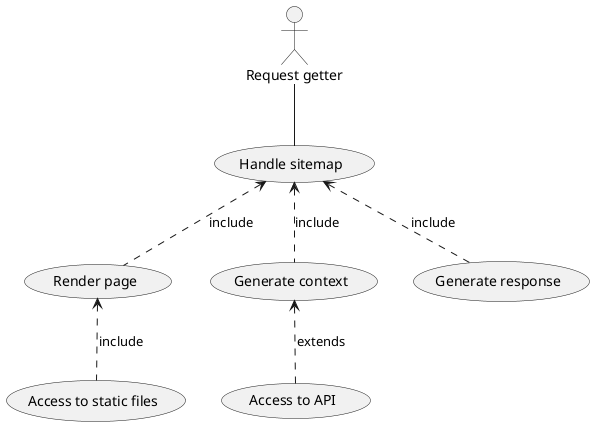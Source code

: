 @startuml usercase

actor "Request getter" as request_getter

(Handle sitemap) as handle_sitemap
(Render page) as render_page
(Generate context) as generate_context
(Access to API) as api_access
(Generate response) as generate_response
(Access to static files) as static_files_access

request_getter -down- handle_sitemap
handle_sitemap <-down. render_page : include
handle_sitemap <-down. generate_context : include
handle_sitemap <-down. generate_response : include
render_page <-down. static_files_access : include
generate_context <-down. api_access : extends


@enduml